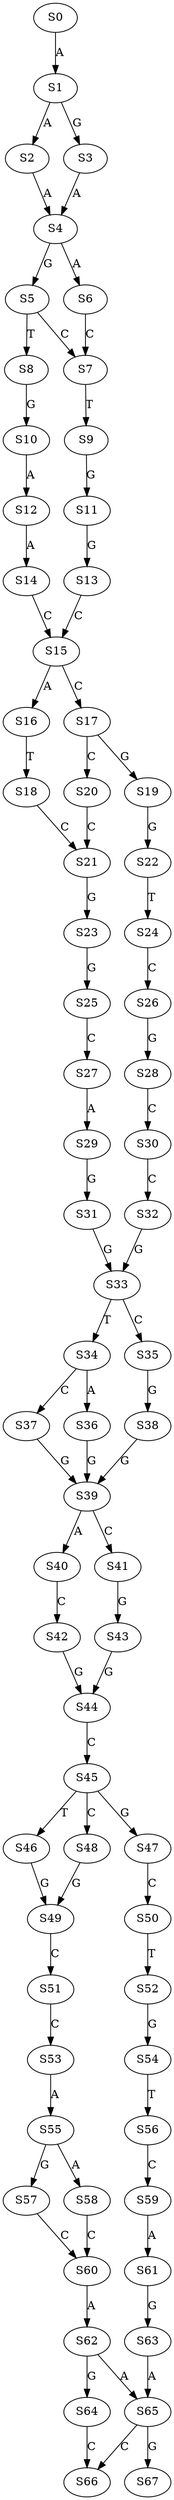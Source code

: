 strict digraph  {
	S0 -> S1 [ label = A ];
	S1 -> S2 [ label = A ];
	S1 -> S3 [ label = G ];
	S2 -> S4 [ label = A ];
	S3 -> S4 [ label = A ];
	S4 -> S5 [ label = G ];
	S4 -> S6 [ label = A ];
	S5 -> S7 [ label = C ];
	S5 -> S8 [ label = T ];
	S6 -> S7 [ label = C ];
	S7 -> S9 [ label = T ];
	S8 -> S10 [ label = G ];
	S9 -> S11 [ label = G ];
	S10 -> S12 [ label = A ];
	S11 -> S13 [ label = G ];
	S12 -> S14 [ label = A ];
	S13 -> S15 [ label = C ];
	S14 -> S15 [ label = C ];
	S15 -> S16 [ label = A ];
	S15 -> S17 [ label = C ];
	S16 -> S18 [ label = T ];
	S17 -> S19 [ label = G ];
	S17 -> S20 [ label = C ];
	S18 -> S21 [ label = C ];
	S19 -> S22 [ label = G ];
	S20 -> S21 [ label = C ];
	S21 -> S23 [ label = G ];
	S22 -> S24 [ label = T ];
	S23 -> S25 [ label = G ];
	S24 -> S26 [ label = C ];
	S25 -> S27 [ label = C ];
	S26 -> S28 [ label = G ];
	S27 -> S29 [ label = A ];
	S28 -> S30 [ label = C ];
	S29 -> S31 [ label = G ];
	S30 -> S32 [ label = C ];
	S31 -> S33 [ label = G ];
	S32 -> S33 [ label = G ];
	S33 -> S34 [ label = T ];
	S33 -> S35 [ label = C ];
	S34 -> S36 [ label = A ];
	S34 -> S37 [ label = C ];
	S35 -> S38 [ label = G ];
	S36 -> S39 [ label = G ];
	S37 -> S39 [ label = G ];
	S38 -> S39 [ label = G ];
	S39 -> S40 [ label = A ];
	S39 -> S41 [ label = C ];
	S40 -> S42 [ label = C ];
	S41 -> S43 [ label = G ];
	S42 -> S44 [ label = G ];
	S43 -> S44 [ label = G ];
	S44 -> S45 [ label = C ];
	S45 -> S46 [ label = T ];
	S45 -> S47 [ label = G ];
	S45 -> S48 [ label = C ];
	S46 -> S49 [ label = G ];
	S47 -> S50 [ label = C ];
	S48 -> S49 [ label = G ];
	S49 -> S51 [ label = C ];
	S50 -> S52 [ label = T ];
	S51 -> S53 [ label = C ];
	S52 -> S54 [ label = G ];
	S53 -> S55 [ label = A ];
	S54 -> S56 [ label = T ];
	S55 -> S57 [ label = G ];
	S55 -> S58 [ label = A ];
	S56 -> S59 [ label = C ];
	S57 -> S60 [ label = C ];
	S58 -> S60 [ label = C ];
	S59 -> S61 [ label = A ];
	S60 -> S62 [ label = A ];
	S61 -> S63 [ label = G ];
	S62 -> S64 [ label = G ];
	S62 -> S65 [ label = A ];
	S63 -> S65 [ label = A ];
	S64 -> S66 [ label = C ];
	S65 -> S67 [ label = G ];
	S65 -> S66 [ label = C ];
}
